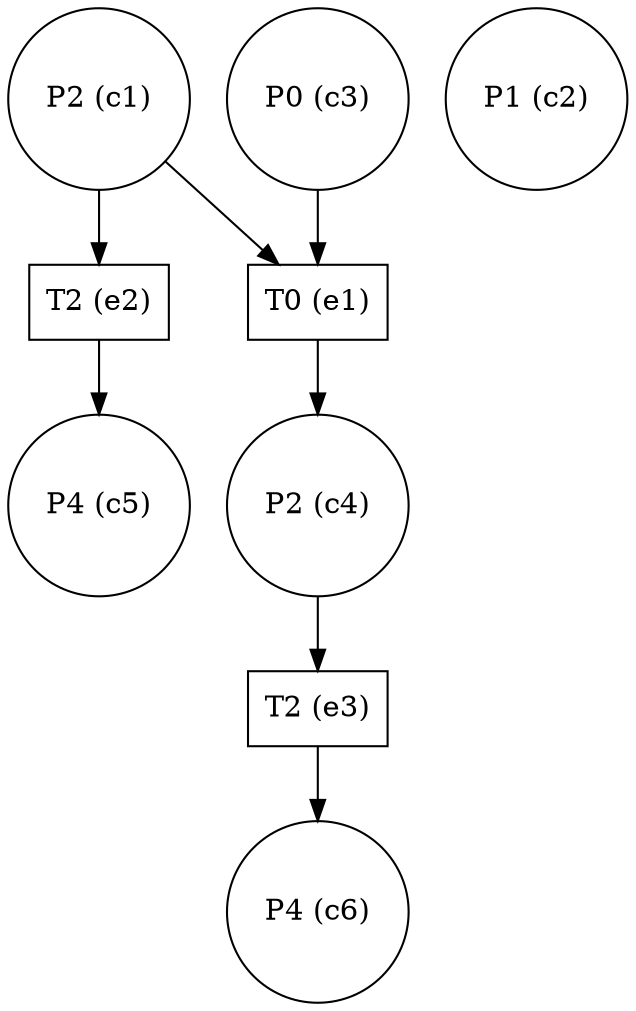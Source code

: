 digraph test {
  c1 -> e2;
  c1 -> e1;
  c3 -> e1;
  e1 -> c4;
  c4 -> e3;
  e2 -> c5;
  e3 -> c6;
  c1 [label="P2 (c1)" shape=circle];
  c2 [label="P1 (c2)" shape=circle];
  c3 [label="P0 (c3)" shape=circle];
  c4 [label="P2 (c4)" shape=circle];
  c5 [label="P4 (c5)" shape=circle];
  c6 [label="P4 (c6)" shape=circle];
  e1 [label="T0 (e1)" shape=box];
  e2 [label="T2 (e2)" shape=box];
  e3 [label="T2 (e3)" shape=box];
}
